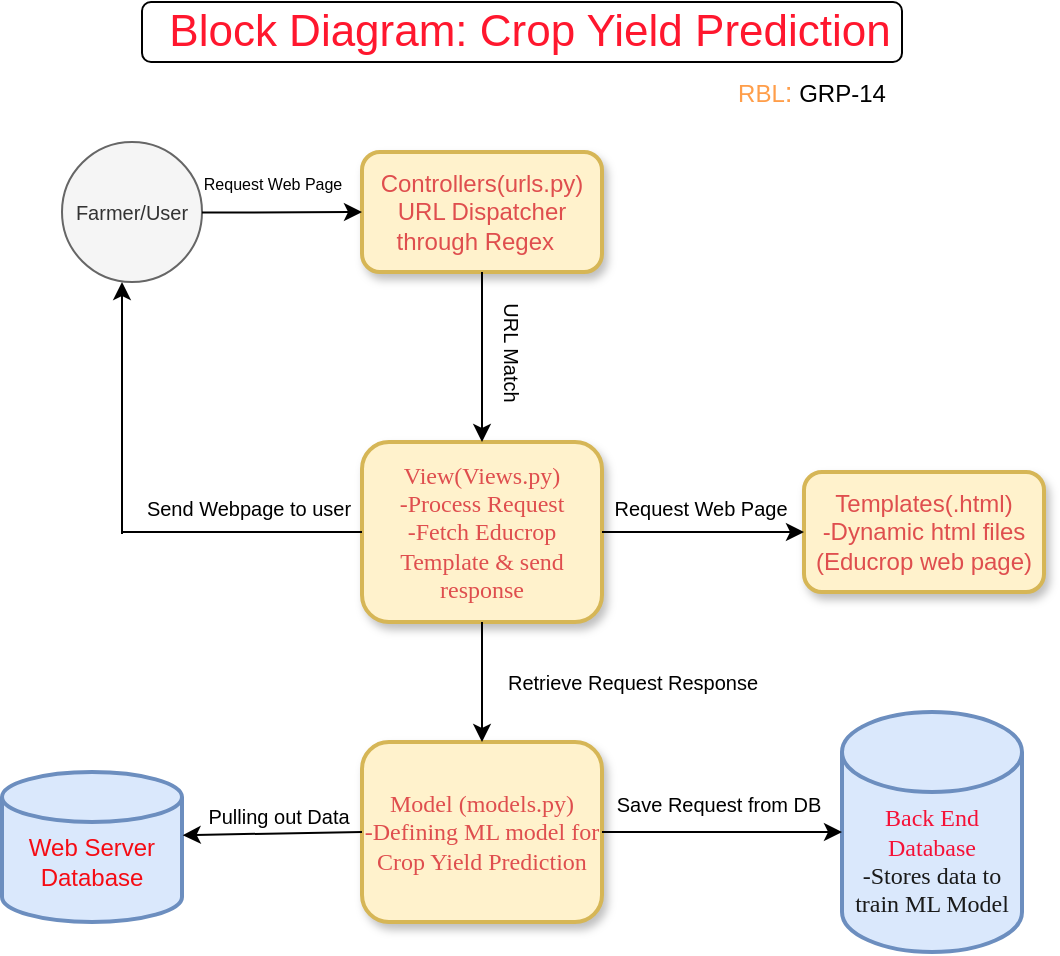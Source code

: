 <mxfile version="24.7.1" type="github">
  <diagram id="prtHgNgQTEPvFCAcTncT" name="Page-1">
    <mxGraphModel dx="1502" dy="613" grid="1" gridSize="10" guides="1" tooltips="1" connect="1" arrows="1" fold="1" page="1" pageScale="1" pageWidth="827" pageHeight="1169" math="0" shadow="0">
      <root>
        <mxCell id="0" />
        <mxCell id="1" parent="0" />
        <mxCell id="7ZVsl8jsGqaRgyVuol15-31" value="" style="rounded=1;whiteSpace=wrap;html=1;" vertex="1" parent="1">
          <mxGeometry x="220" y="90" width="380" height="30" as="geometry" />
        </mxCell>
        <mxCell id="7ZVsl8jsGqaRgyVuol15-1" value="&lt;font style=&quot;font-size: 10px;&quot;&gt;Farmer/User&lt;/font&gt;" style="ellipse;whiteSpace=wrap;html=1;aspect=fixed;fillColor=#f5f5f5;fontColor=#333333;strokeColor=#666666;" vertex="1" parent="1">
          <mxGeometry x="180" y="160" width="70" height="70" as="geometry" />
        </mxCell>
        <mxCell id="7ZVsl8jsGqaRgyVuol15-2" value="Controllers(urls.py)&lt;div&gt;URL Dispatcher through Regex&amp;nbsp;&amp;nbsp;&lt;/div&gt;" style="rounded=1;whiteSpace=wrap;html=1;fillColor=#fff2cc;strokeColor=#d6b656;horizontal=1;labelPosition=center;verticalLabelPosition=middle;align=center;verticalAlign=middle;strokeWidth=2;shadow=1;labelBackgroundColor=none;fontColor=#df4e4e;" vertex="1" parent="1">
          <mxGeometry x="330" y="165" width="120" height="60" as="geometry" />
        </mxCell>
        <mxCell id="7ZVsl8jsGqaRgyVuol15-4" value="" style="endArrow=classic;html=1;rounded=0;entryX=0;entryY=0.5;entryDx=0;entryDy=0;" edge="1" parent="1" source="7ZVsl8jsGqaRgyVuol15-1" target="7ZVsl8jsGqaRgyVuol15-2">
          <mxGeometry width="50" height="50" relative="1" as="geometry">
            <mxPoint x="250" y="170" as="sourcePoint" />
            <mxPoint x="300" y="120" as="targetPoint" />
          </mxGeometry>
        </mxCell>
        <mxCell id="7ZVsl8jsGqaRgyVuol15-5" value="&lt;font style=&quot;font-size: 8px;&quot;&gt;Request Web Page&lt;/font&gt;" style="text;html=1;align=center;verticalAlign=middle;resizable=0;points=[];autosize=1;strokeColor=none;fillColor=none;" vertex="1" parent="1">
          <mxGeometry x="240" y="165" width="90" height="30" as="geometry" />
        </mxCell>
        <mxCell id="7ZVsl8jsGqaRgyVuol15-6" value="&lt;font face=&quot;Verdana&quot; color=&quot;#df4e4e&quot;&gt;View(Views.py)&lt;/font&gt;&lt;div&gt;&lt;font face=&quot;Verdana&quot; color=&quot;#df4e4e&quot;&gt;-Process Request&lt;/font&gt;&lt;/div&gt;&lt;div&gt;&lt;font face=&quot;Verdana&quot; color=&quot;#df4e4e&quot;&gt;-Fetch Educrop Template &amp;amp; send response&lt;/font&gt;&lt;/div&gt;" style="rounded=1;whiteSpace=wrap;html=1;fillColor=#fff2cc;strokeColor=#d6b656;textShadow=0;shadow=1;strokeWidth=2;" vertex="1" parent="1">
          <mxGeometry x="330" y="310" width="120" height="90" as="geometry" />
        </mxCell>
        <mxCell id="7ZVsl8jsGqaRgyVuol15-8" value="" style="endArrow=classic;html=1;rounded=0;exitX=0.5;exitY=1;exitDx=0;exitDy=0;entryX=0.5;entryY=0;entryDx=0;entryDy=0;" edge="1" parent="1" source="7ZVsl8jsGqaRgyVuol15-2" target="7ZVsl8jsGqaRgyVuol15-6">
          <mxGeometry width="50" height="50" relative="1" as="geometry">
            <mxPoint x="470" y="270" as="sourcePoint" />
            <mxPoint x="520" y="220" as="targetPoint" />
          </mxGeometry>
        </mxCell>
        <mxCell id="7ZVsl8jsGqaRgyVuol15-9" value="&lt;font style=&quot;font-size: 10px;&quot;&gt;URL Match&lt;/font&gt;" style="text;html=1;align=center;verticalAlign=middle;resizable=0;points=[];autosize=1;strokeColor=none;fillColor=none;rotation=90;shadow=0;" vertex="1" parent="1">
          <mxGeometry x="370" y="250" width="70" height="30" as="geometry" />
        </mxCell>
        <mxCell id="7ZVsl8jsGqaRgyVuol15-11" value="Templates(.html)&lt;div&gt;-Dynamic html files&lt;/div&gt;&lt;div&gt;(Educrop web page)&lt;/div&gt;" style="rounded=1;whiteSpace=wrap;html=1;fillColor=#fff2cc;strokeColor=#d6b656;horizontal=1;labelPosition=center;verticalLabelPosition=middle;align=center;verticalAlign=middle;strokeWidth=2;shadow=1;labelBackgroundColor=none;fontColor=#df4e4e;" vertex="1" parent="1">
          <mxGeometry x="551" y="325" width="120" height="60" as="geometry" />
        </mxCell>
        <mxCell id="7ZVsl8jsGqaRgyVuol15-13" value="&lt;div&gt;&lt;font style=&quot;font-size: 12px;&quot; face=&quot;Verdana&quot;&gt;&lt;br&gt;&lt;/font&gt;&lt;/div&gt;&lt;font style=&quot;font-size: 12px;&quot; face=&quot;Verdana&quot;&gt;&lt;div&gt;&lt;font style=&quot;font-size: 12px;&quot; face=&quot;Verdana&quot;&gt;&lt;br&gt;&lt;/font&gt;&lt;/div&gt;&lt;font color=&quot;#f51137&quot;&gt;Back End Database&lt;/font&gt;&lt;/font&gt;&lt;div style=&quot;&quot;&gt;&lt;font color=&quot;#1a1a1a&quot; style=&quot;font-size: 12px;&quot; face=&quot;Rd2KLzIoze4jZS2h-pce&quot;&gt;-Stores data to train ML Model&lt;/font&gt;&lt;/div&gt;" style="strokeWidth=2;html=1;shape=mxgraph.flowchart.database;whiteSpace=wrap;fillColor=#dae8fc;strokeColor=#6c8ebf;fontColor=#f505e1;labelPosition=center;verticalLabelPosition=middle;align=center;verticalAlign=middle;" vertex="1" parent="1">
          <mxGeometry x="570" y="445" width="90" height="120" as="geometry" />
        </mxCell>
        <mxCell id="7ZVsl8jsGqaRgyVuol15-14" value="&lt;font face=&quot;Verdana&quot; color=&quot;#df4e4e&quot;&gt;Model (models.py)&lt;/font&gt;&lt;div&gt;&lt;font face=&quot;Verdana&quot; color=&quot;#df4e4e&quot;&gt;-Defining ML model for Crop Yield Prediction&lt;/font&gt;&lt;/div&gt;" style="rounded=1;whiteSpace=wrap;html=1;fillColor=#fff2cc;strokeColor=#d6b656;textShadow=0;shadow=1;strokeWidth=2;" vertex="1" parent="1">
          <mxGeometry x="330" y="460" width="120" height="90" as="geometry" />
        </mxCell>
        <mxCell id="7ZVsl8jsGqaRgyVuol15-15" value="&lt;div&gt;&lt;font color=&quot;#f50c14&quot;&gt;&lt;br&gt;&lt;/font&gt;&lt;/div&gt;&lt;font color=&quot;#f50c14&quot;&gt;Web Server Database&lt;/font&gt;" style="strokeWidth=2;html=1;shape=mxgraph.flowchart.database;whiteSpace=wrap;fillColor=#dae8fc;strokeColor=#6c8ebf;fontColor=#f505e1;labelPosition=center;verticalLabelPosition=middle;align=center;verticalAlign=middle;" vertex="1" parent="1">
          <mxGeometry x="150" y="475" width="90" height="75" as="geometry" />
        </mxCell>
        <mxCell id="7ZVsl8jsGqaRgyVuol15-16" value="" style="endArrow=none;html=1;rounded=0;exitX=0;exitY=0.5;exitDx=0;exitDy=0;" edge="1" parent="1" source="7ZVsl8jsGqaRgyVuol15-6">
          <mxGeometry width="50" height="50" relative="1" as="geometry">
            <mxPoint x="240" y="375" as="sourcePoint" />
            <mxPoint x="210" y="355" as="targetPoint" />
          </mxGeometry>
        </mxCell>
        <mxCell id="7ZVsl8jsGqaRgyVuol15-17" value="&lt;font style=&quot;font-size: 10px;&quot;&gt;Send Webpage to user&lt;/font&gt;" style="text;html=1;align=center;verticalAlign=middle;resizable=0;points=[];autosize=1;strokeColor=none;fillColor=none;" vertex="1" parent="1">
          <mxGeometry x="208" y="328" width="130" height="30" as="geometry" />
        </mxCell>
        <mxCell id="7ZVsl8jsGqaRgyVuol15-18" value="" style="endArrow=classic;html=1;rounded=0;fontFamily=Verdana;fontSize=10;" edge="1" parent="1">
          <mxGeometry width="50" height="50" relative="1" as="geometry">
            <mxPoint x="210" y="356" as="sourcePoint" />
            <mxPoint x="210" y="230" as="targetPoint" />
          </mxGeometry>
        </mxCell>
        <mxCell id="7ZVsl8jsGqaRgyVuol15-19" value="" style="endArrow=classic;html=1;rounded=0;exitX=1;exitY=0.5;exitDx=0;exitDy=0;entryX=0;entryY=0.5;entryDx=0;entryDy=0;" edge="1" parent="1" source="7ZVsl8jsGqaRgyVuol15-6" target="7ZVsl8jsGqaRgyVuol15-11">
          <mxGeometry width="50" height="50" relative="1" as="geometry">
            <mxPoint x="480" y="340" as="sourcePoint" />
            <mxPoint x="530" y="290" as="targetPoint" />
          </mxGeometry>
        </mxCell>
        <mxCell id="7ZVsl8jsGqaRgyVuol15-20" value="&lt;span style=&quot;font-size: 10px;&quot;&gt;Request Web Page&lt;/span&gt;" style="text;html=1;align=center;verticalAlign=middle;resizable=0;points=[];autosize=1;strokeColor=none;fillColor=none;" vertex="1" parent="1">
          <mxGeometry x="444" y="328" width="110" height="30" as="geometry" />
        </mxCell>
        <mxCell id="7ZVsl8jsGqaRgyVuol15-21" value="" style="endArrow=classic;html=1;rounded=0;exitX=1;exitY=0.5;exitDx=0;exitDy=0;entryX=0;entryY=0.5;entryDx=0;entryDy=0;entryPerimeter=0;" edge="1" parent="1" source="7ZVsl8jsGqaRgyVuol15-14" target="7ZVsl8jsGqaRgyVuol15-13">
          <mxGeometry width="50" height="50" relative="1" as="geometry">
            <mxPoint x="470" y="510" as="sourcePoint" />
            <mxPoint x="520" y="460" as="targetPoint" />
          </mxGeometry>
        </mxCell>
        <mxCell id="7ZVsl8jsGqaRgyVuol15-22" value="&lt;span style=&quot;font-size: 10px;&quot;&gt;Save Request from DB&lt;/span&gt;" style="text;html=1;align=center;verticalAlign=middle;resizable=0;points=[];autosize=1;strokeColor=none;fillColor=none;" vertex="1" parent="1">
          <mxGeometry x="443" y="476" width="130" height="30" as="geometry" />
        </mxCell>
        <mxCell id="7ZVsl8jsGqaRgyVuol15-23" value="" style="endArrow=classic;html=1;rounded=0;exitX=0;exitY=0.5;exitDx=0;exitDy=0;entryX=1.004;entryY=0.421;entryDx=0;entryDy=0;entryPerimeter=0;" edge="1" parent="1" source="7ZVsl8jsGqaRgyVuol15-14" target="7ZVsl8jsGqaRgyVuol15-15">
          <mxGeometry width="50" height="50" relative="1" as="geometry">
            <mxPoint x="260" y="460" as="sourcePoint" />
            <mxPoint x="310" y="410" as="targetPoint" />
          </mxGeometry>
        </mxCell>
        <mxCell id="7ZVsl8jsGqaRgyVuol15-24" value="&lt;span style=&quot;font-size: 10px;&quot;&gt;Pulling out Data&lt;/span&gt;" style="text;html=1;align=center;verticalAlign=middle;resizable=0;points=[];autosize=1;strokeColor=none;fillColor=none;" vertex="1" parent="1">
          <mxGeometry x="243" y="482" width="90" height="30" as="geometry" />
        </mxCell>
        <mxCell id="7ZVsl8jsGqaRgyVuol15-25" value="" style="endArrow=classic;html=1;rounded=0;exitX=0.5;exitY=1;exitDx=0;exitDy=0;entryX=0.5;entryY=0;entryDx=0;entryDy=0;" edge="1" parent="1" source="7ZVsl8jsGqaRgyVuol15-6" target="7ZVsl8jsGqaRgyVuol15-14">
          <mxGeometry width="50" height="50" relative="1" as="geometry">
            <mxPoint x="450" y="435" as="sourcePoint" />
            <mxPoint x="500" y="385" as="targetPoint" />
          </mxGeometry>
        </mxCell>
        <mxCell id="7ZVsl8jsGqaRgyVuol15-27" value="&lt;span style=&quot;font-size: 10px;&quot;&gt;Retrieve Request Response&lt;/span&gt;" style="text;html=1;align=center;verticalAlign=middle;resizable=0;points=[];autosize=1;strokeColor=none;fillColor=none;" vertex="1" parent="1">
          <mxGeometry x="390" y="415" width="150" height="30" as="geometry" />
        </mxCell>
        <mxCell id="7ZVsl8jsGqaRgyVuol15-29" value="&lt;font style=&quot;font-size: 22px;&quot; color=&quot;#ff172e&quot;&gt;Block Diagram: Crop Yield Prediction&lt;/font&gt;" style="text;html=1;align=center;verticalAlign=middle;whiteSpace=wrap;rounded=0;" vertex="1" parent="1">
          <mxGeometry x="174" y="90" width="480" height="30" as="geometry" />
        </mxCell>
        <mxCell id="7ZVsl8jsGqaRgyVuol15-32" value="&lt;font color=&quot;#ff9e4a&quot;&gt;RBL&lt;font style=&quot;font-size: 14px;&quot;&gt;:&lt;/font&gt;&lt;/font&gt; GRP-14" style="text;html=1;align=center;verticalAlign=middle;whiteSpace=wrap;rounded=0;" vertex="1" parent="1">
          <mxGeometry x="510" y="120" width="90" height="30" as="geometry" />
        </mxCell>
      </root>
    </mxGraphModel>
  </diagram>
</mxfile>
